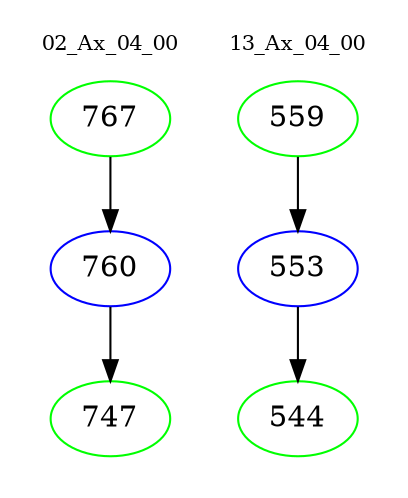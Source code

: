 digraph{
subgraph cluster_0 {
color = white
label = "02_Ax_04_00";
fontsize=10;
T0_767 [label="767", color="green"]
T0_767 -> T0_760 [color="black"]
T0_760 [label="760", color="blue"]
T0_760 -> T0_747 [color="black"]
T0_747 [label="747", color="green"]
}
subgraph cluster_1 {
color = white
label = "13_Ax_04_00";
fontsize=10;
T1_559 [label="559", color="green"]
T1_559 -> T1_553 [color="black"]
T1_553 [label="553", color="blue"]
T1_553 -> T1_544 [color="black"]
T1_544 [label="544", color="green"]
}
}
